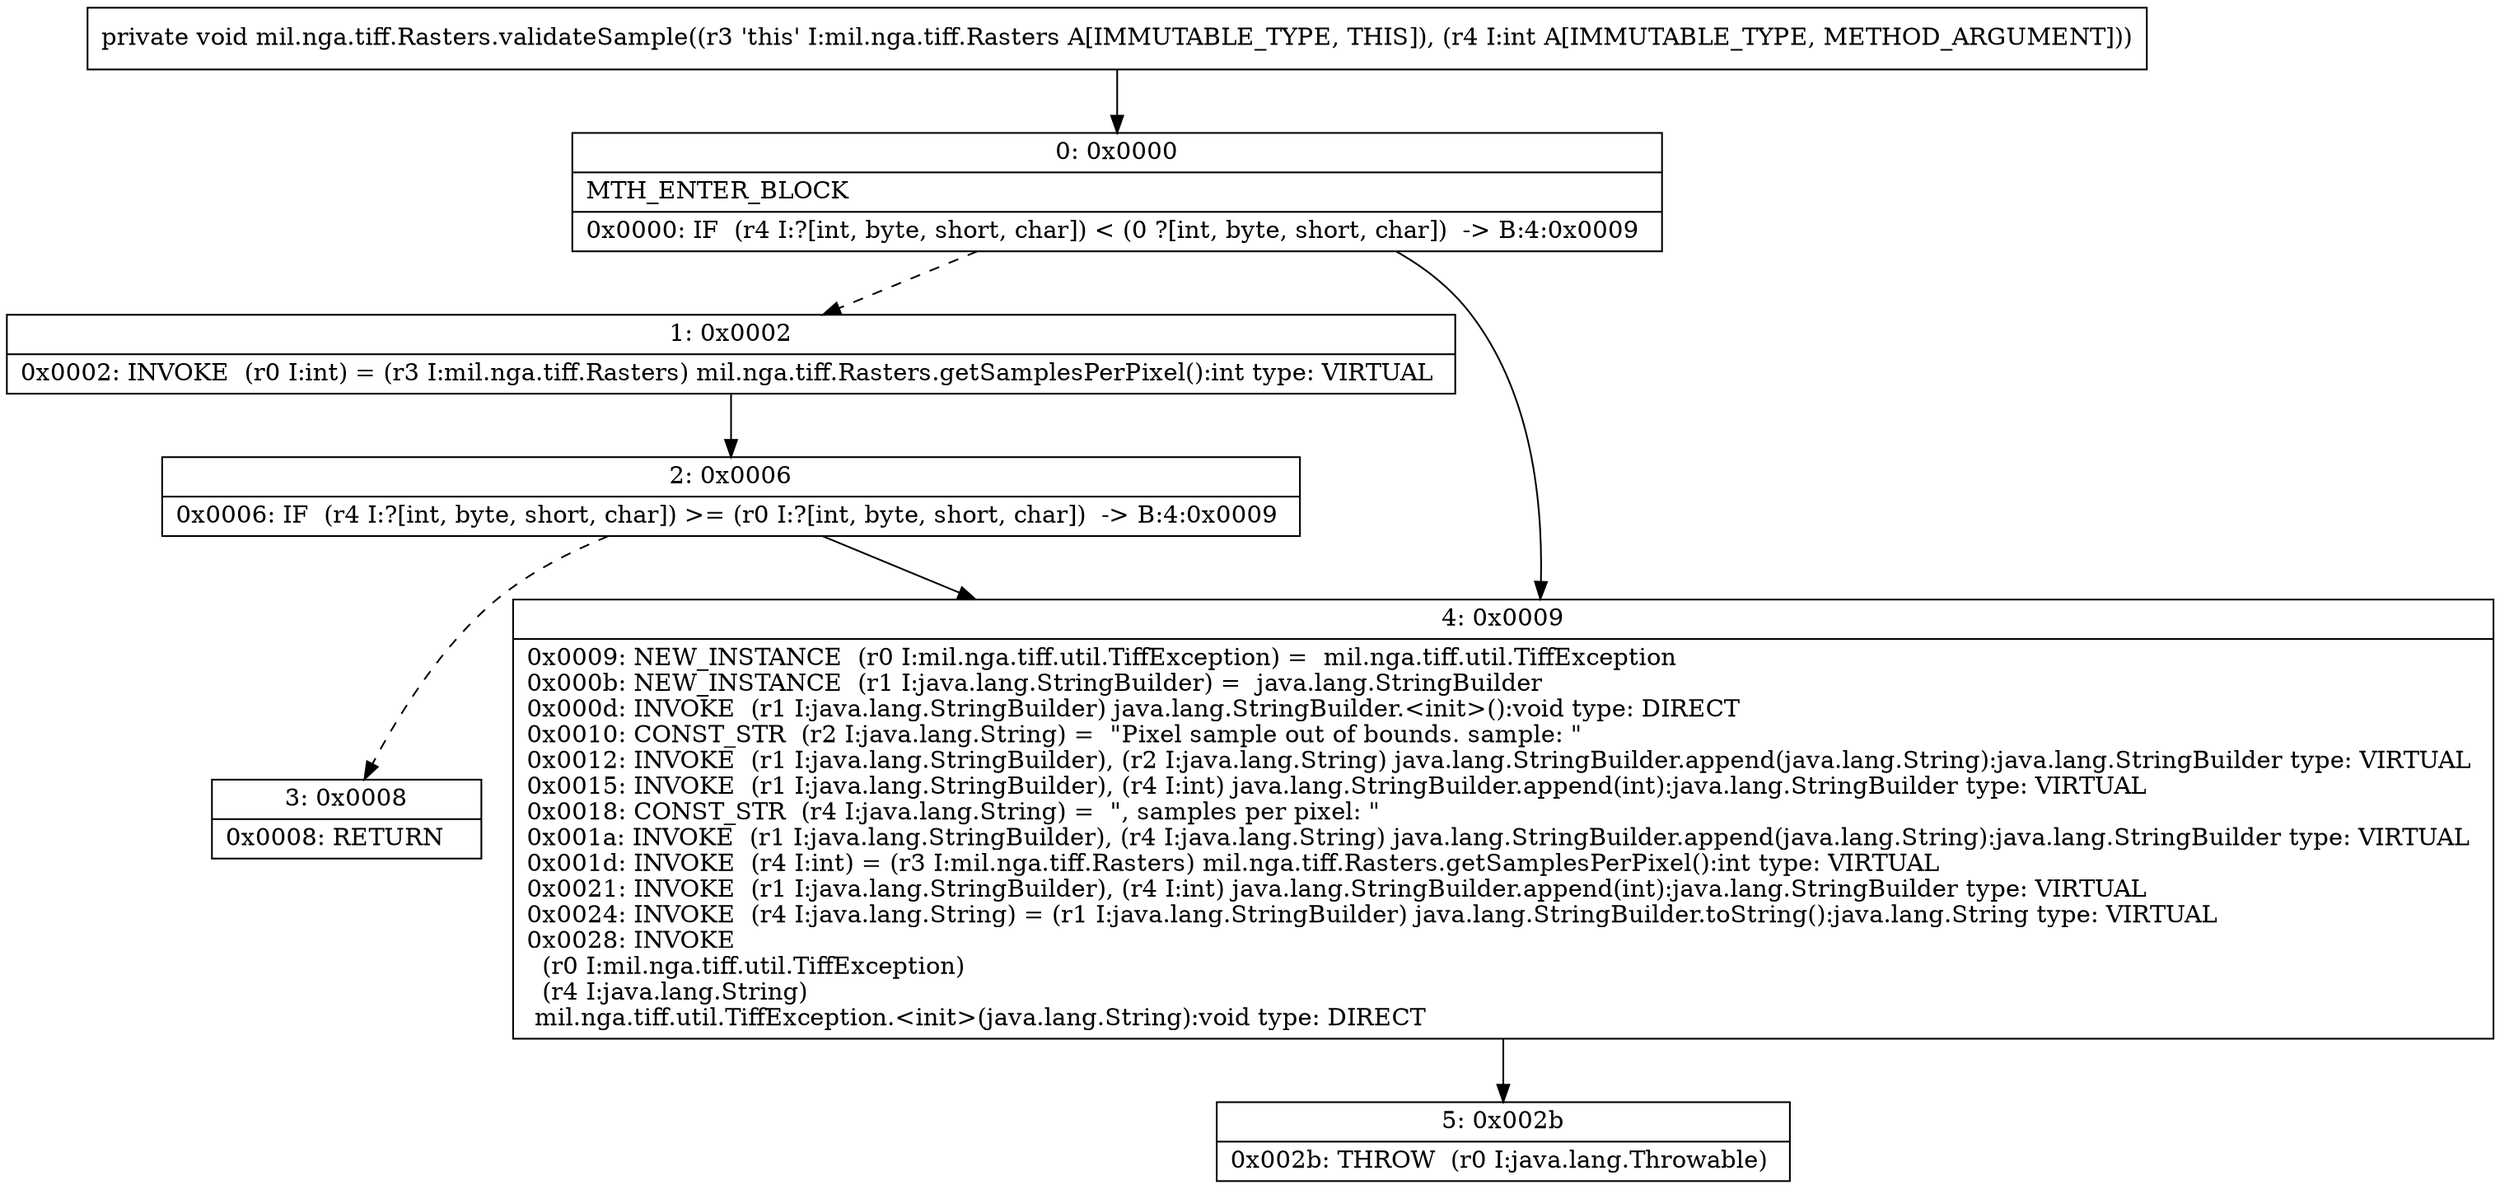digraph "CFG formil.nga.tiff.Rasters.validateSample(I)V" {
Node_0 [shape=record,label="{0\:\ 0x0000|MTH_ENTER_BLOCK\l|0x0000: IF  (r4 I:?[int, byte, short, char]) \< (0 ?[int, byte, short, char])  \-\> B:4:0x0009 \l}"];
Node_1 [shape=record,label="{1\:\ 0x0002|0x0002: INVOKE  (r0 I:int) = (r3 I:mil.nga.tiff.Rasters) mil.nga.tiff.Rasters.getSamplesPerPixel():int type: VIRTUAL \l}"];
Node_2 [shape=record,label="{2\:\ 0x0006|0x0006: IF  (r4 I:?[int, byte, short, char]) \>= (r0 I:?[int, byte, short, char])  \-\> B:4:0x0009 \l}"];
Node_3 [shape=record,label="{3\:\ 0x0008|0x0008: RETURN   \l}"];
Node_4 [shape=record,label="{4\:\ 0x0009|0x0009: NEW_INSTANCE  (r0 I:mil.nga.tiff.util.TiffException) =  mil.nga.tiff.util.TiffException \l0x000b: NEW_INSTANCE  (r1 I:java.lang.StringBuilder) =  java.lang.StringBuilder \l0x000d: INVOKE  (r1 I:java.lang.StringBuilder) java.lang.StringBuilder.\<init\>():void type: DIRECT \l0x0010: CONST_STR  (r2 I:java.lang.String) =  \"Pixel sample out of bounds. sample: \" \l0x0012: INVOKE  (r1 I:java.lang.StringBuilder), (r2 I:java.lang.String) java.lang.StringBuilder.append(java.lang.String):java.lang.StringBuilder type: VIRTUAL \l0x0015: INVOKE  (r1 I:java.lang.StringBuilder), (r4 I:int) java.lang.StringBuilder.append(int):java.lang.StringBuilder type: VIRTUAL \l0x0018: CONST_STR  (r4 I:java.lang.String) =  \", samples per pixel: \" \l0x001a: INVOKE  (r1 I:java.lang.StringBuilder), (r4 I:java.lang.String) java.lang.StringBuilder.append(java.lang.String):java.lang.StringBuilder type: VIRTUAL \l0x001d: INVOKE  (r4 I:int) = (r3 I:mil.nga.tiff.Rasters) mil.nga.tiff.Rasters.getSamplesPerPixel():int type: VIRTUAL \l0x0021: INVOKE  (r1 I:java.lang.StringBuilder), (r4 I:int) java.lang.StringBuilder.append(int):java.lang.StringBuilder type: VIRTUAL \l0x0024: INVOKE  (r4 I:java.lang.String) = (r1 I:java.lang.StringBuilder) java.lang.StringBuilder.toString():java.lang.String type: VIRTUAL \l0x0028: INVOKE  \l  (r0 I:mil.nga.tiff.util.TiffException)\l  (r4 I:java.lang.String)\l mil.nga.tiff.util.TiffException.\<init\>(java.lang.String):void type: DIRECT \l}"];
Node_5 [shape=record,label="{5\:\ 0x002b|0x002b: THROW  (r0 I:java.lang.Throwable) \l}"];
MethodNode[shape=record,label="{private void mil.nga.tiff.Rasters.validateSample((r3 'this' I:mil.nga.tiff.Rasters A[IMMUTABLE_TYPE, THIS]), (r4 I:int A[IMMUTABLE_TYPE, METHOD_ARGUMENT])) }"];
MethodNode -> Node_0;
Node_0 -> Node_1[style=dashed];
Node_0 -> Node_4;
Node_1 -> Node_2;
Node_2 -> Node_3[style=dashed];
Node_2 -> Node_4;
Node_4 -> Node_5;
}

